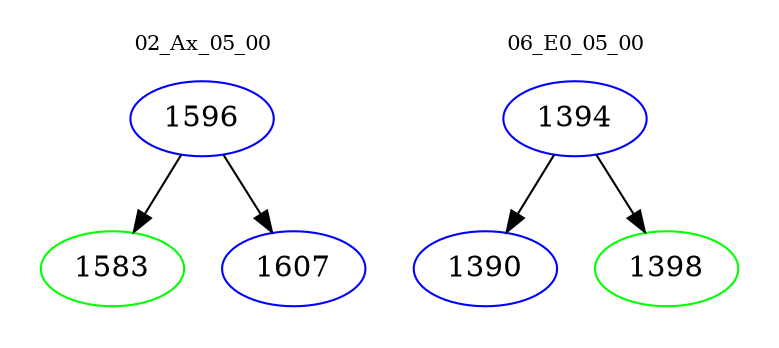 digraph{
subgraph cluster_0 {
color = white
label = "02_Ax_05_00";
fontsize=10;
T0_1596 [label="1596", color="blue"]
T0_1596 -> T0_1583 [color="black"]
T0_1583 [label="1583", color="green"]
T0_1596 -> T0_1607 [color="black"]
T0_1607 [label="1607", color="blue"]
}
subgraph cluster_1 {
color = white
label = "06_E0_05_00";
fontsize=10;
T1_1394 [label="1394", color="blue"]
T1_1394 -> T1_1390 [color="black"]
T1_1390 [label="1390", color="blue"]
T1_1394 -> T1_1398 [color="black"]
T1_1398 [label="1398", color="green"]
}
}

